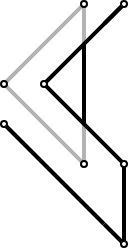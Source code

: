 <mxfile version="11.1.2" type="google"><diagram id="_LBlIBgCg7_g1oifhuBQ" name="Page-1"><mxGraphModel dx="289" dy="161" grid="1" gridSize="10" guides="1" tooltips="1" connect="1" arrows="1" fold="1" page="1" pageScale="1" pageWidth="827" pageHeight="1169" math="0" shadow="0"><root><mxCell id="0"/><mxCell id="1" parent="0"/><mxCell id="ADXj9rs2BVvhOcyxPUha-4" value="" style="endArrow=none;html=1;strokeWidth=2;" parent="1" source="ADXj9rs2BVvhOcyxPUha-20" edge="1"><mxGeometry width="50" height="50" relative="1" as="geometry"><mxPoint x="300" y="720" as="sourcePoint"/><mxPoint x="330" y="690" as="targetPoint"/><Array as="points"><mxPoint x="340" y="680"/></Array></mxGeometry></mxCell><mxCell id="ADXj9rs2BVvhOcyxPUha-5" value="" style="endArrow=none;html=1;strokeWidth=2;" parent="1" source="ADXj9rs2BVvhOcyxPUha-21" edge="1"><mxGeometry width="50" height="50" relative="1" as="geometry"><mxPoint x="330" y="750" as="sourcePoint"/><mxPoint x="300" y="720" as="targetPoint"/></mxGeometry></mxCell><mxCell id="ADXj9rs2BVvhOcyxPUha-6" value="" style="endArrow=none;html=1;strokeWidth=2;" parent="1" source="ADXj9rs2BVvhOcyxPUha-18" edge="1"><mxGeometry width="50" height="50" relative="1" as="geometry"><mxPoint x="340" y="800" as="sourcePoint"/><mxPoint x="340" y="760" as="targetPoint"/></mxGeometry></mxCell><mxCell id="ADXj9rs2BVvhOcyxPUha-7" value="" style="endArrow=none;html=1;strokeWidth=2;" parent="1" edge="1"><mxGeometry width="50" height="50" relative="1" as="geometry"><mxPoint x="280" y="740" as="sourcePoint"/><mxPoint x="330" y="790" as="targetPoint"/></mxGeometry></mxCell><mxCell id="ADXj9rs2BVvhOcyxPUha-8" value="" style="endArrow=none;html=1;strokeWidth=2;strokeColor=#B3B3B3;" parent="1" edge="1"><mxGeometry width="50" height="50" relative="1" as="geometry"><mxPoint x="320" y="700" as="sourcePoint"/><mxPoint x="320" y="680" as="targetPoint"/></mxGeometry></mxCell><mxCell id="ADXj9rs2BVvhOcyxPUha-9" value="" style="endArrow=none;html=1;strokeWidth=2;" parent="1" edge="1"><mxGeometry width="50" height="50" relative="1" as="geometry"><mxPoint x="320" y="740" as="sourcePoint"/><mxPoint x="320" y="700" as="targetPoint"/></mxGeometry></mxCell><mxCell id="ADXj9rs2BVvhOcyxPUha-10" value="" style="endArrow=none;html=1;strokeWidth=2;" parent="1" source="ADXj9rs2BVvhOcyxPUha-22" edge="1"><mxGeometry width="50" height="50" relative="1" as="geometry"><mxPoint x="280" y="720" as="sourcePoint"/><mxPoint x="320" y="680" as="targetPoint"/></mxGeometry></mxCell><mxCell id="ADXj9rs2BVvhOcyxPUha-11" value="" style="endArrow=none;html=1;strokeWidth=2;" parent="1" source="ADXj9rs2BVvhOcyxPUha-24" edge="1"><mxGeometry width="50" height="50" relative="1" as="geometry"><mxPoint x="320" y="760" as="sourcePoint"/><mxPoint x="280" y="720" as="targetPoint"/></mxGeometry></mxCell><mxCell id="ADXj9rs2BVvhOcyxPUha-12" value="" style="endArrow=none;html=1;strokeWidth=2;strokeColor=#B3B3B3;" parent="1" edge="1"><mxGeometry width="50" height="50" relative="1" as="geometry"><mxPoint x="320" y="760" as="sourcePoint"/><mxPoint x="320" y="740" as="targetPoint"/></mxGeometry></mxCell><mxCell id="ADXj9rs2BVvhOcyxPUha-14" value="" style="endArrow=none;html=1;strokeColor=#000000;strokeWidth=2;" parent="1" edge="1"><mxGeometry width="50" height="50" relative="1" as="geometry"><mxPoint x="330" y="790" as="sourcePoint"/><mxPoint x="340" y="800" as="targetPoint"/></mxGeometry></mxCell><mxCell id="ADXj9rs2BVvhOcyxPUha-16" value="" style="ellipse;whiteSpace=wrap;html=1;aspect=fixed;" parent="1" vertex="1"><mxGeometry x="278.5" y="738.5" width="3" height="3" as="geometry"/></mxCell><mxCell id="ADXj9rs2BVvhOcyxPUha-27" value="" style="endArrow=none;html=1;strokeWidth=2;exitX=0.5;exitY=0;exitDx=0;exitDy=0;" parent="1" target="ADXj9rs2BVvhOcyxPUha-18" edge="1" source="ADXj9rs2BVvhOcyxPUha-23"><mxGeometry width="50" height="50" relative="1" as="geometry"><mxPoint x="341" y="800" as="sourcePoint"/><mxPoint x="340" y="760" as="targetPoint"/></mxGeometry></mxCell><mxCell id="ADXj9rs2BVvhOcyxPUha-31" value="" style="endArrow=none;html=1;strokeColor=#000000;strokeWidth=2;exitX=0;exitY=0;exitDx=0;exitDy=0;entryX=1;entryY=1;entryDx=0;entryDy=0;" parent="1" source="ADXj9rs2BVvhOcyxPUha-18" target="ADXj9rs2BVvhOcyxPUha-21" edge="1"><mxGeometry width="50" height="50" relative="1" as="geometry"><mxPoint x="340" y="760" as="sourcePoint"/><mxPoint x="300" y="750" as="targetPoint"/></mxGeometry></mxCell><mxCell id="ADXj9rs2BVvhOcyxPUha-18" value="" style="ellipse;whiteSpace=wrap;html=1;aspect=fixed;" parent="1" vertex="1"><mxGeometry x="338.5" y="758.5" width="3" height="3" as="geometry"/></mxCell><mxCell id="ADXj9rs2BVvhOcyxPUha-23" value="" style="ellipse;whiteSpace=wrap;html=1;aspect=fixed;" parent="1" vertex="1"><mxGeometry x="338.5" y="798.5" width="3" height="3" as="geometry"/></mxCell><mxCell id="ADXj9rs2BVvhOcyxPUha-20" value="" style="ellipse;whiteSpace=wrap;html=1;aspect=fixed;" parent="1" vertex="1"><mxGeometry x="338.5" y="678.5" width="3" height="3" as="geometry"/></mxCell><mxCell id="ADXj9rs2BVvhOcyxPUha-42" value="" style="endArrow=none;html=1;strokeWidth=2;fontColor=#B3B3B3;strokeColor=#B3B3B3;" parent="1" target="ADXj9rs2BVvhOcyxPUha-22" edge="1"><mxGeometry width="50" height="50" relative="1" as="geometry"><mxPoint x="280" y="720" as="sourcePoint"/><mxPoint x="320" y="680" as="targetPoint"/><Array as="points"><mxPoint x="300" y="700"/></Array></mxGeometry></mxCell><mxCell id="ADXj9rs2BVvhOcyxPUha-40" value="" style="endArrow=none;html=1;strokeWidth=2;" parent="1" target="ADXj9rs2BVvhOcyxPUha-20" edge="1"><mxGeometry width="50" height="50" relative="1" as="geometry"><mxPoint x="300" y="720" as="sourcePoint"/><mxPoint x="330" y="690" as="targetPoint"/><Array as="points"><mxPoint x="330" y="690"/></Array></mxGeometry></mxCell><mxCell id="ADXj9rs2BVvhOcyxPUha-21" value="" style="ellipse;whiteSpace=wrap;html=1;aspect=fixed;" parent="1" vertex="1"><mxGeometry x="298.5" y="718.5" width="3" height="3" as="geometry"/></mxCell><mxCell id="ADXj9rs2BVvhOcyxPUha-43" value="" style="endArrow=none;html=1;strokeWidth=2;fontColor=#B3B3B3;strokeColor=#B3B3B3;" parent="1" source="ADXj9rs2BVvhOcyxPUha-25" target="ADXj9rs2BVvhOcyxPUha-24" edge="1"><mxGeometry width="50" height="50" relative="1" as="geometry"><mxPoint x="320" y="760" as="sourcePoint"/><mxPoint x="280" y="720" as="targetPoint"/></mxGeometry></mxCell><mxCell id="ADXj9rs2BVvhOcyxPUha-25" value="" style="ellipse;whiteSpace=wrap;html=1;aspect=fixed;" parent="1" vertex="1"><mxGeometry x="318.5" y="758.5" width="3" height="3" as="geometry"/></mxCell><mxCell id="ADXj9rs2BVvhOcyxPUha-44" value="" style="endArrow=none;html=1;strokeWidth=2;" parent="1" target="ADXj9rs2BVvhOcyxPUha-25" edge="1"><mxGeometry width="50" height="50" relative="1" as="geometry"><mxPoint x="320" y="760" as="sourcePoint"/><mxPoint x="281.082" y="722.539" as="targetPoint"/></mxGeometry></mxCell><mxCell id="ADXj9rs2BVvhOcyxPUha-24" value="" style="ellipse;whiteSpace=wrap;html=1;aspect=fixed;" parent="1" vertex="1"><mxGeometry x="278.5" y="718.5" width="3" height="3" as="geometry"/></mxCell><mxCell id="ADXj9rs2BVvhOcyxPUha-22" value="" style="ellipse;whiteSpace=wrap;html=1;aspect=fixed;" parent="1" vertex="1"><mxGeometry x="318.5" y="678.5" width="3" height="3" as="geometry"/></mxCell></root></mxGraphModel></diagram></mxfile>